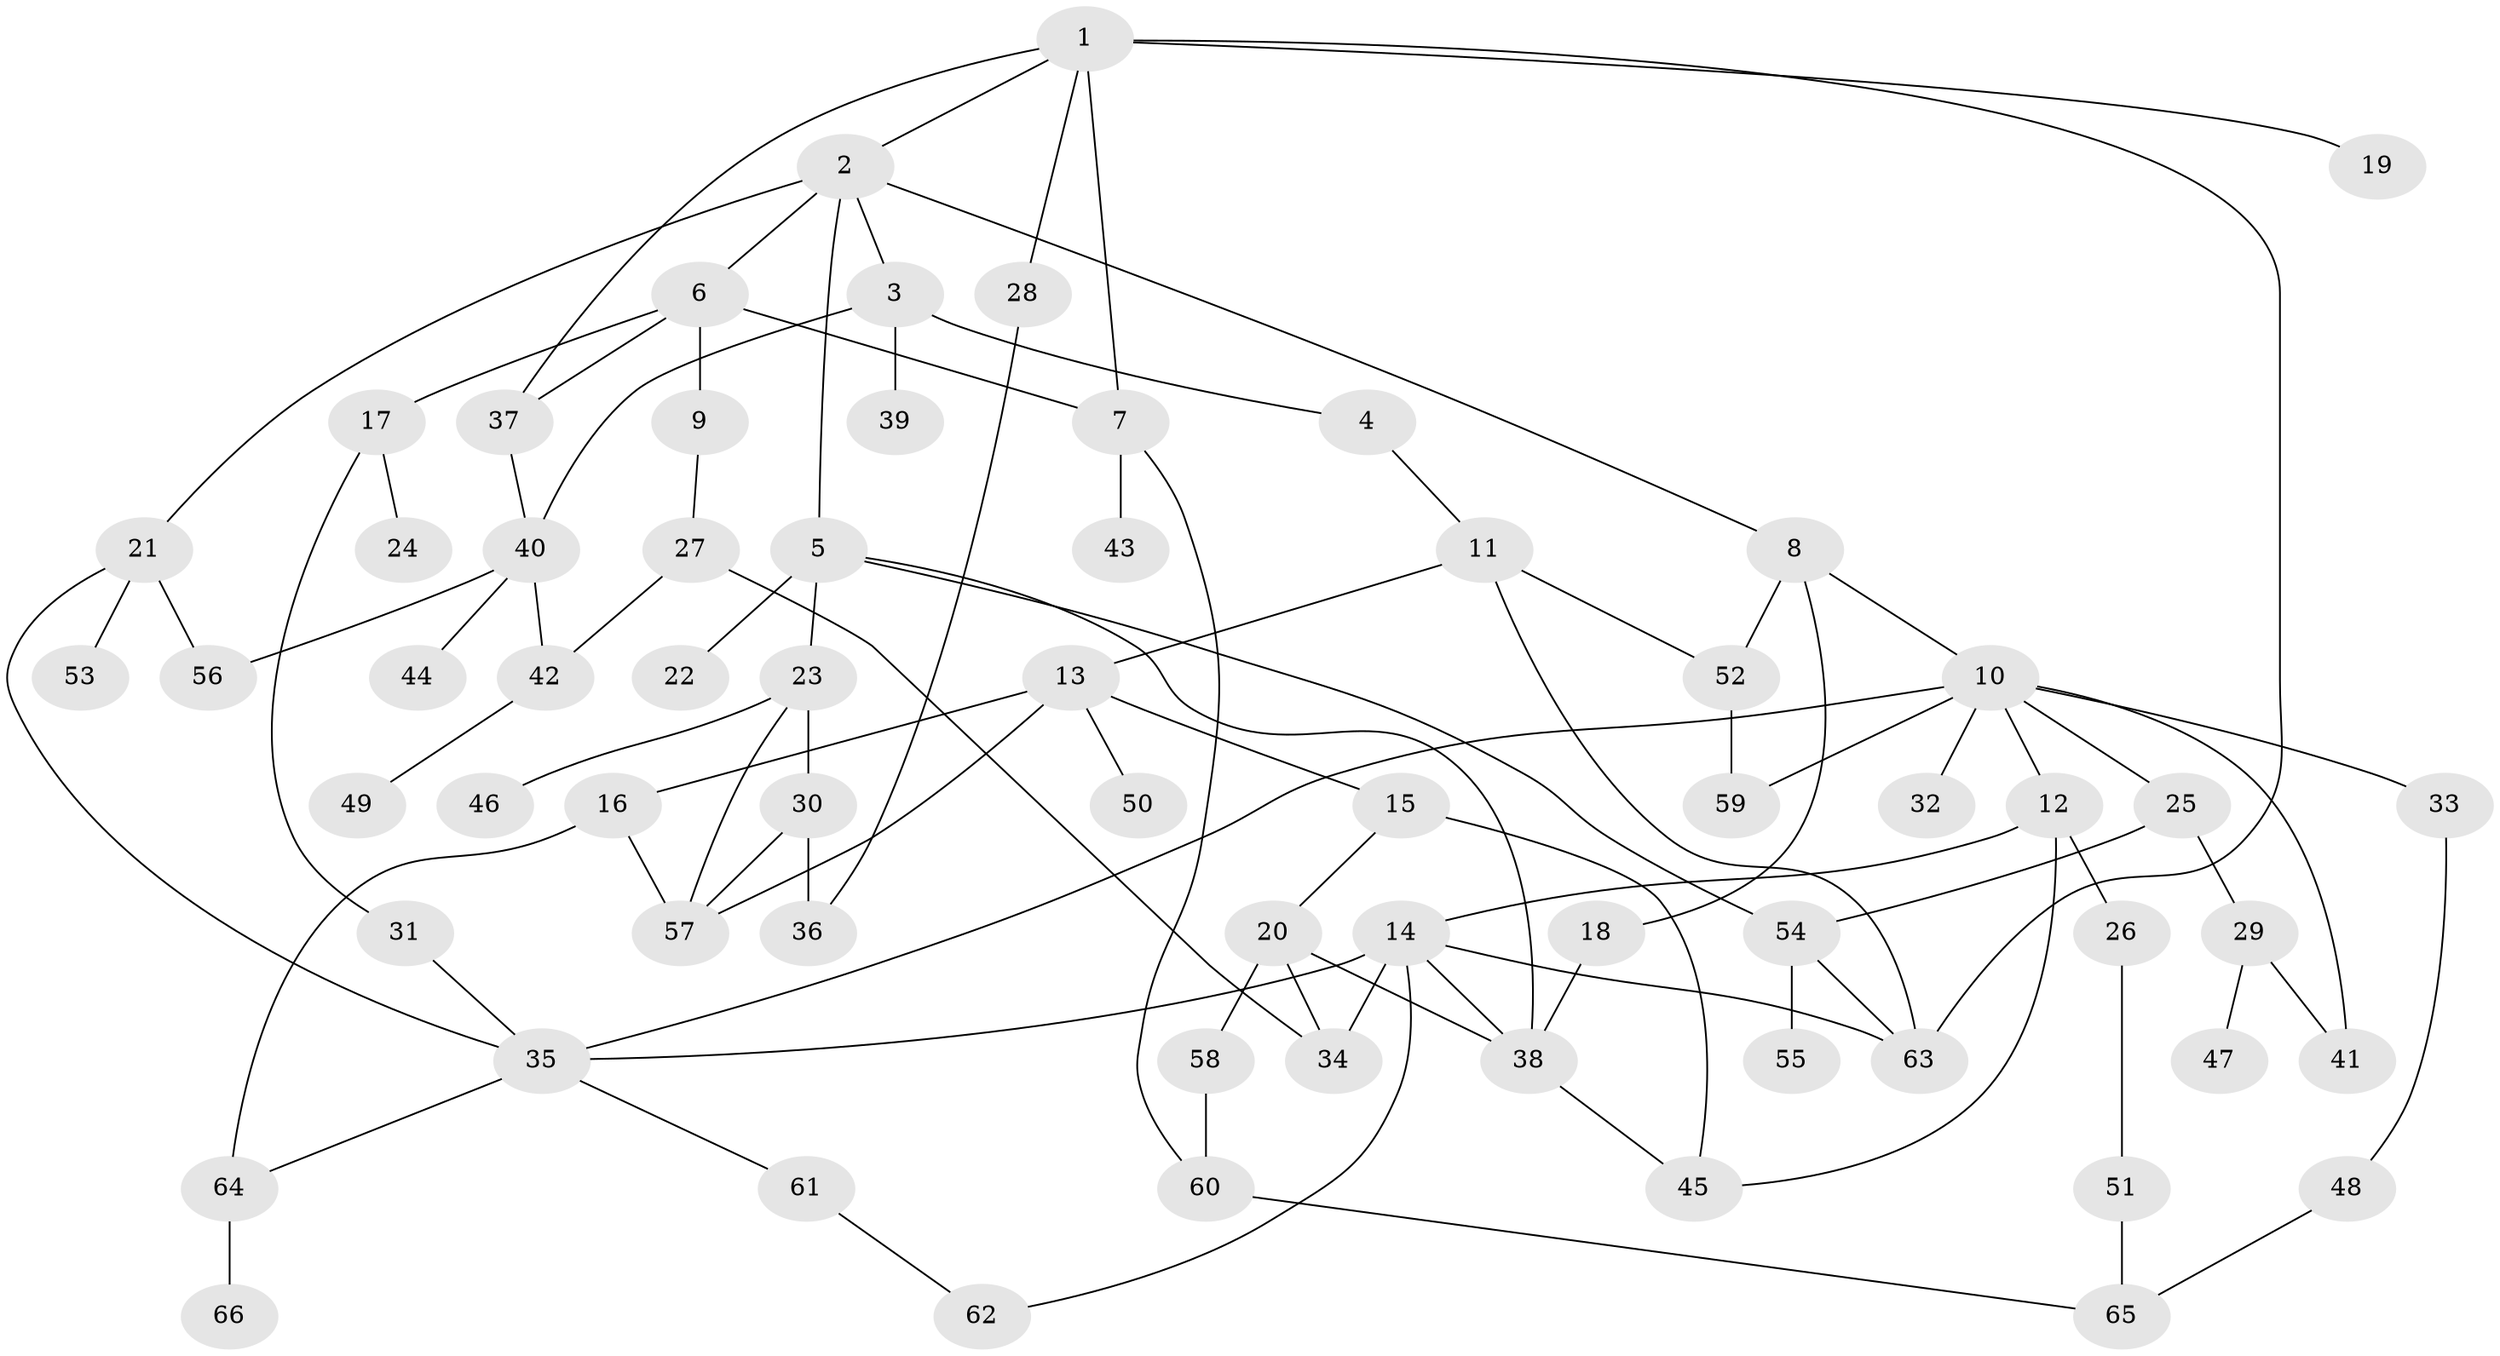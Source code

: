 // Generated by graph-tools (version 1.1) at 2025/25/03/09/25 03:25:32]
// undirected, 66 vertices, 96 edges
graph export_dot {
graph [start="1"]
  node [color=gray90,style=filled];
  1;
  2;
  3;
  4;
  5;
  6;
  7;
  8;
  9;
  10;
  11;
  12;
  13;
  14;
  15;
  16;
  17;
  18;
  19;
  20;
  21;
  22;
  23;
  24;
  25;
  26;
  27;
  28;
  29;
  30;
  31;
  32;
  33;
  34;
  35;
  36;
  37;
  38;
  39;
  40;
  41;
  42;
  43;
  44;
  45;
  46;
  47;
  48;
  49;
  50;
  51;
  52;
  53;
  54;
  55;
  56;
  57;
  58;
  59;
  60;
  61;
  62;
  63;
  64;
  65;
  66;
  1 -- 2;
  1 -- 19;
  1 -- 28;
  1 -- 37;
  1 -- 7;
  1 -- 63;
  2 -- 3;
  2 -- 5;
  2 -- 6;
  2 -- 8;
  2 -- 21;
  3 -- 4;
  3 -- 39;
  3 -- 40;
  4 -- 11;
  5 -- 22;
  5 -- 23;
  5 -- 38;
  5 -- 54;
  6 -- 7;
  6 -- 9;
  6 -- 17;
  6 -- 37;
  7 -- 43;
  7 -- 60;
  8 -- 10;
  8 -- 18;
  8 -- 52;
  9 -- 27;
  10 -- 12;
  10 -- 25;
  10 -- 32;
  10 -- 33;
  10 -- 41;
  10 -- 35;
  10 -- 59;
  11 -- 13;
  11 -- 52;
  11 -- 63;
  12 -- 14;
  12 -- 26;
  12 -- 45;
  13 -- 15;
  13 -- 16;
  13 -- 50;
  13 -- 57;
  14 -- 63;
  14 -- 35;
  14 -- 34;
  14 -- 38;
  14 -- 62;
  15 -- 20;
  15 -- 45;
  16 -- 64;
  16 -- 57;
  17 -- 24;
  17 -- 31;
  18 -- 38;
  20 -- 34;
  20 -- 58;
  20 -- 38;
  21 -- 35;
  21 -- 53;
  21 -- 56;
  23 -- 30;
  23 -- 46;
  23 -- 57;
  25 -- 29;
  25 -- 54;
  26 -- 51;
  27 -- 42;
  27 -- 34;
  28 -- 36;
  29 -- 47;
  29 -- 41;
  30 -- 36;
  30 -- 57;
  31 -- 35;
  33 -- 48;
  35 -- 61;
  35 -- 64;
  37 -- 40;
  38 -- 45;
  40 -- 42;
  40 -- 44;
  40 -- 56;
  42 -- 49;
  48 -- 65;
  51 -- 65;
  52 -- 59;
  54 -- 55;
  54 -- 63;
  58 -- 60;
  60 -- 65;
  61 -- 62;
  64 -- 66;
}
